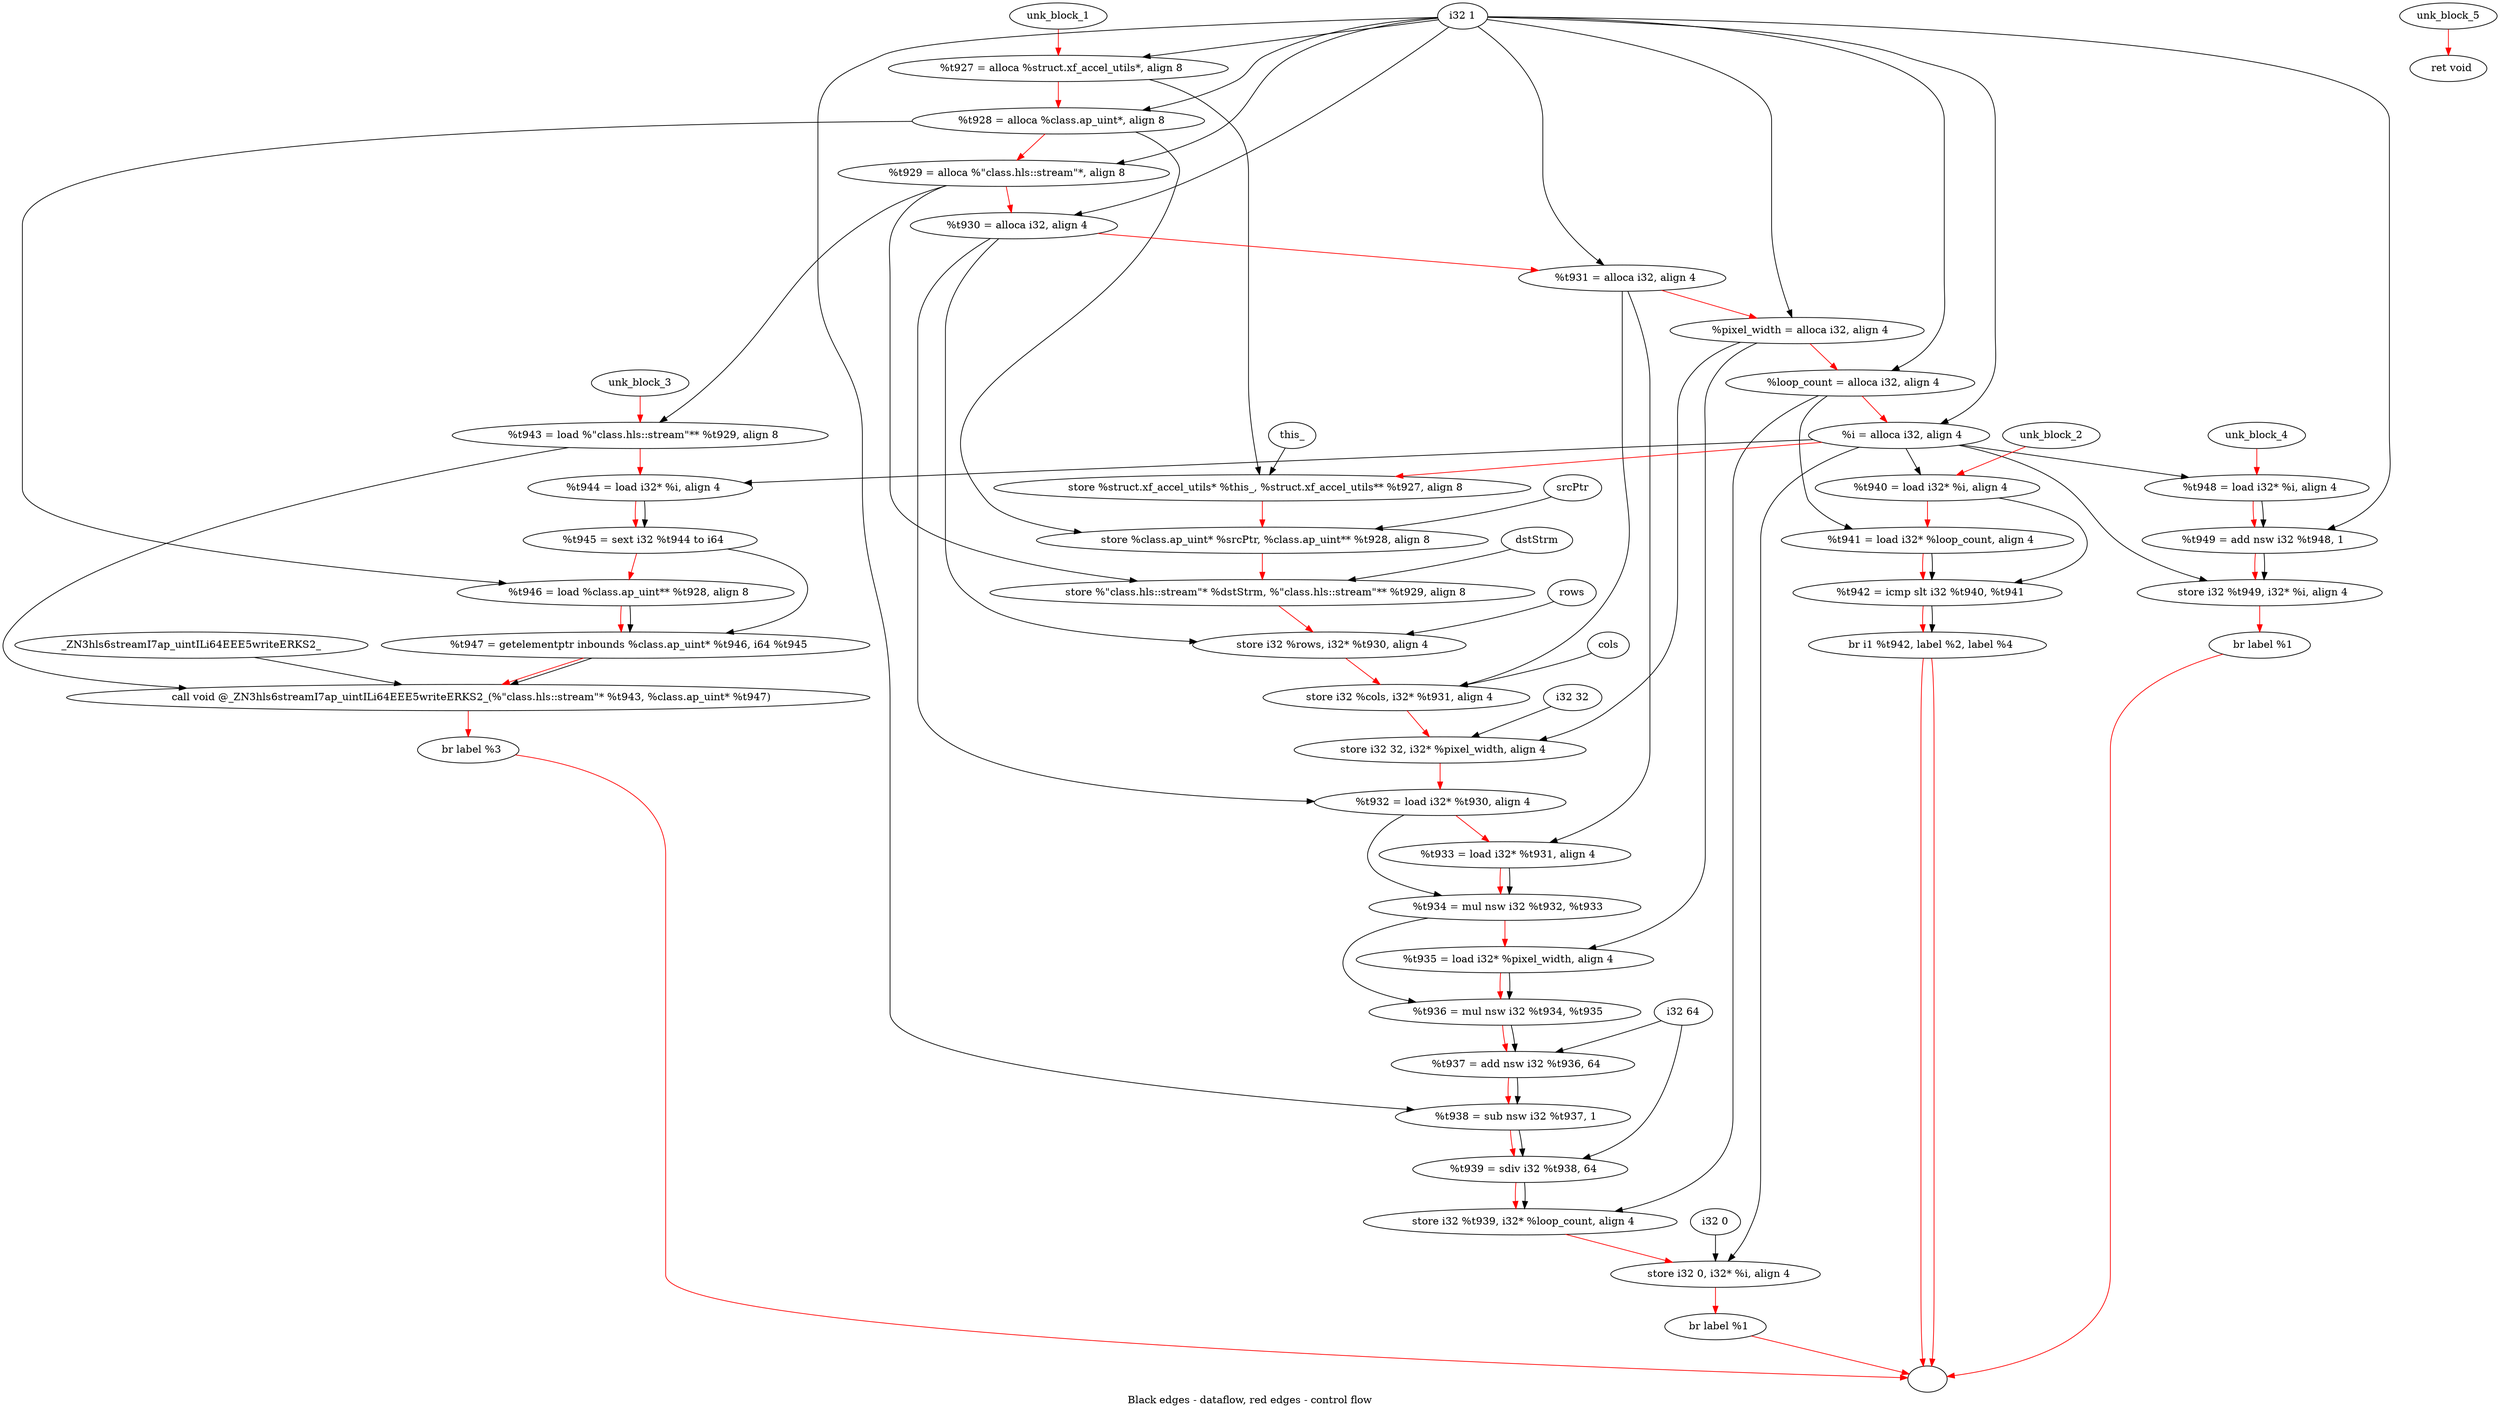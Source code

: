 digraph G {
compound=true
label="Black edges - dataflow, red edges - control flow"
"t927" [label="  %t927 = alloca %struct.xf_accel_utils*, align 8"]
"t928" [label="  %t928 = alloca %class.ap_uint*, align 8"]
"t929" [label="  %t929 = alloca %\"class.hls::stream\"*, align 8"]
"t930" [label="  %t930 = alloca i32, align 4"]
"t931" [label="  %t931 = alloca i32, align 4"]
"pixel_width" [label="  %pixel_width = alloca i32, align 4"]
"loop_count" [label="  %loop_count = alloca i32, align 4"]
"i" [label="  %i = alloca i32, align 4"]
"_1" [label="  store %struct.xf_accel_utils* %this_, %struct.xf_accel_utils** %t927, align 8"]
"_2" [label="  store %class.ap_uint* %srcPtr, %class.ap_uint** %t928, align 8"]
"_3" [label="  store %\"class.hls::stream\"* %dstStrm, %\"class.hls::stream\"** %t929, align 8"]
"_4" [label="  store i32 %rows, i32* %t930, align 4"]
"_5" [label="  store i32 %cols, i32* %t931, align 4"]
"_6" [label="  store i32 32, i32* %pixel_width, align 4"]
"t932" [label="  %t932 = load i32* %t930, align 4"]
"t933" [label="  %t933 = load i32* %t931, align 4"]
"t934" [label="  %t934 = mul nsw i32 %t932, %t933"]
"t935" [label="  %t935 = load i32* %pixel_width, align 4"]
"t936" [label="  %t936 = mul nsw i32 %t934, %t935"]
"t937" [label="  %t937 = add nsw i32 %t936, 64"]
"t938" [label="  %t938 = sub nsw i32 %t937, 1"]
"t939" [label="  %t939 = sdiv i32 %t938, 64"]
"_7" [label="  store i32 %t939, i32* %loop_count, align 4"]
"_8" [label="  store i32 0, i32* %i, align 4"]
"_9" [label="  br label %1"]
"unk_block_1" -> "t927"[color=red]
"i32 1" -> "t927"
"t927" -> "t928"[color=red weight=2]
"i32 1" -> "t928"
"t928" -> "t929"[color=red weight=2]
"i32 1" -> "t929"
"t929" -> "t930"[color=red weight=2]
"i32 1" -> "t930"
"t930" -> "t931"[color=red weight=2]
"i32 1" -> "t931"
"t931" -> "pixel_width"[color=red weight=2]
"i32 1" -> "pixel_width"
"pixel_width" -> "loop_count"[color=red weight=2]
"i32 1" -> "loop_count"
"loop_count" -> "i"[color=red weight=2]
"i32 1" -> "i"
"i" -> "_1"[color=red weight=2]
"this_" -> "_1"
"t927" -> "_1"
"_1" -> "_2"[color=red weight=2]
"srcPtr" -> "_2"
"t928" -> "_2"
"_2" -> "_3"[color=red weight=2]
"dstStrm" -> "_3"
"t929" -> "_3"
"_3" -> "_4"[color=red weight=2]
"rows" -> "_4"
"t930" -> "_4"
"_4" -> "_5"[color=red weight=2]
"cols" -> "_5"
"t931" -> "_5"
"_5" -> "_6"[color=red weight=2]
"i32 32" -> "_6"
"pixel_width" -> "_6"
"_6" -> "t932"[color=red weight=2]
"t930" -> "t932"
"t932" -> "t933"[color=red weight=2]
"t931" -> "t933"
"t933" -> "t934"[color=red weight=2]
"t932" -> "t934"
"t933" -> "t934"
"t934" -> "t935"[color=red weight=2]
"pixel_width" -> "t935"
"t935" -> "t936"[color=red weight=2]
"t934" -> "t936"
"t935" -> "t936"
"t936" -> "t937"[color=red weight=2]
"t936" -> "t937"
"i32 64" -> "t937"
"t937" -> "t938"[color=red weight=2]
"t937" -> "t938"
"i32 1" -> "t938"
"t938" -> "t939"[color=red weight=2]
"t938" -> "t939"
"i32 64" -> "t939"
"t939" -> "_7"[color=red weight=2]
"t939" -> "_7"
"loop_count" -> "_7"
"_7" -> "_8"[color=red weight=2]
"i32 0" -> "_8"
"i" -> "_8"
"_8" -> "_9"[color=red weight=2]
"_9" -> ""[color=red]

"t940" [label="  %t940 = load i32* %i, align 4"]
"t941" [label="  %t941 = load i32* %loop_count, align 4"]
"t942" [label="  %t942 = icmp slt i32 %t940, %t941"]
"_10" [label="  br i1 %t942, label %2, label %4"]
"unk_block_2" -> "t940"[color=red]
"i" -> "t940"
"t940" -> "t941"[color=red weight=2]
"loop_count" -> "t941"
"t941" -> "t942"[color=red weight=2]
"t940" -> "t942"
"t941" -> "t942"
"t942" -> "_10"[color=red weight=2]
"t942" -> "_10"
"_10" -> ""[color=red]
"_10" -> ""[color=red]

"t943" [label="  %t943 = load %\"class.hls::stream\"** %t929, align 8"]
"t944" [label="  %t944 = load i32* %i, align 4"]
"t945" [label="  %t945 = sext i32 %t944 to i64"]
"t946" [label="  %t946 = load %class.ap_uint** %t928, align 8"]
"t947" [label="  %t947 = getelementptr inbounds %class.ap_uint* %t946, i64 %t945"]
"_11" [label="  call void @_ZN3hls6streamI7ap_uintILi64EEE5writeERKS2_(%\"class.hls::stream\"* %t943, %class.ap_uint* %t947)"]
"_12" [label="  br label %3"]
"unk_block_3" -> "t943"[color=red]
"t929" -> "t943"
"t943" -> "t944"[color=red weight=2]
"i" -> "t944"
"t944" -> "t945"[color=red weight=2]
"t944" -> "t945"
"t945" -> "t946"[color=red weight=2]
"t928" -> "t946"
"t946" -> "t947"[color=red weight=2]
"t946" -> "t947"
"t945" -> "t947"
"t947" -> "_11"[color=red weight=2]
"t943" -> "_11"
"t947" -> "_11"
"_ZN3hls6streamI7ap_uintILi64EEE5writeERKS2_" -> "_11"
"_11" -> "_12"[color=red weight=2]
"_12" -> ""[color=red]

"t948" [label="  %t948 = load i32* %i, align 4"]
"t949" [label="  %t949 = add nsw i32 %t948, 1"]
"_13" [label="  store i32 %t949, i32* %i, align 4"]
"_14" [label="  br label %1"]
"unk_block_4" -> "t948"[color=red]
"i" -> "t948"
"t948" -> "t949"[color=red weight=2]
"t948" -> "t949"
"i32 1" -> "t949"
"t949" -> "_13"[color=red weight=2]
"t949" -> "_13"
"i" -> "_13"
"_13" -> "_14"[color=red weight=2]
"_14" -> ""[color=red]

"_15" [label="  ret void"]
"unk_block_5" -> "_15"[color=red]

}
